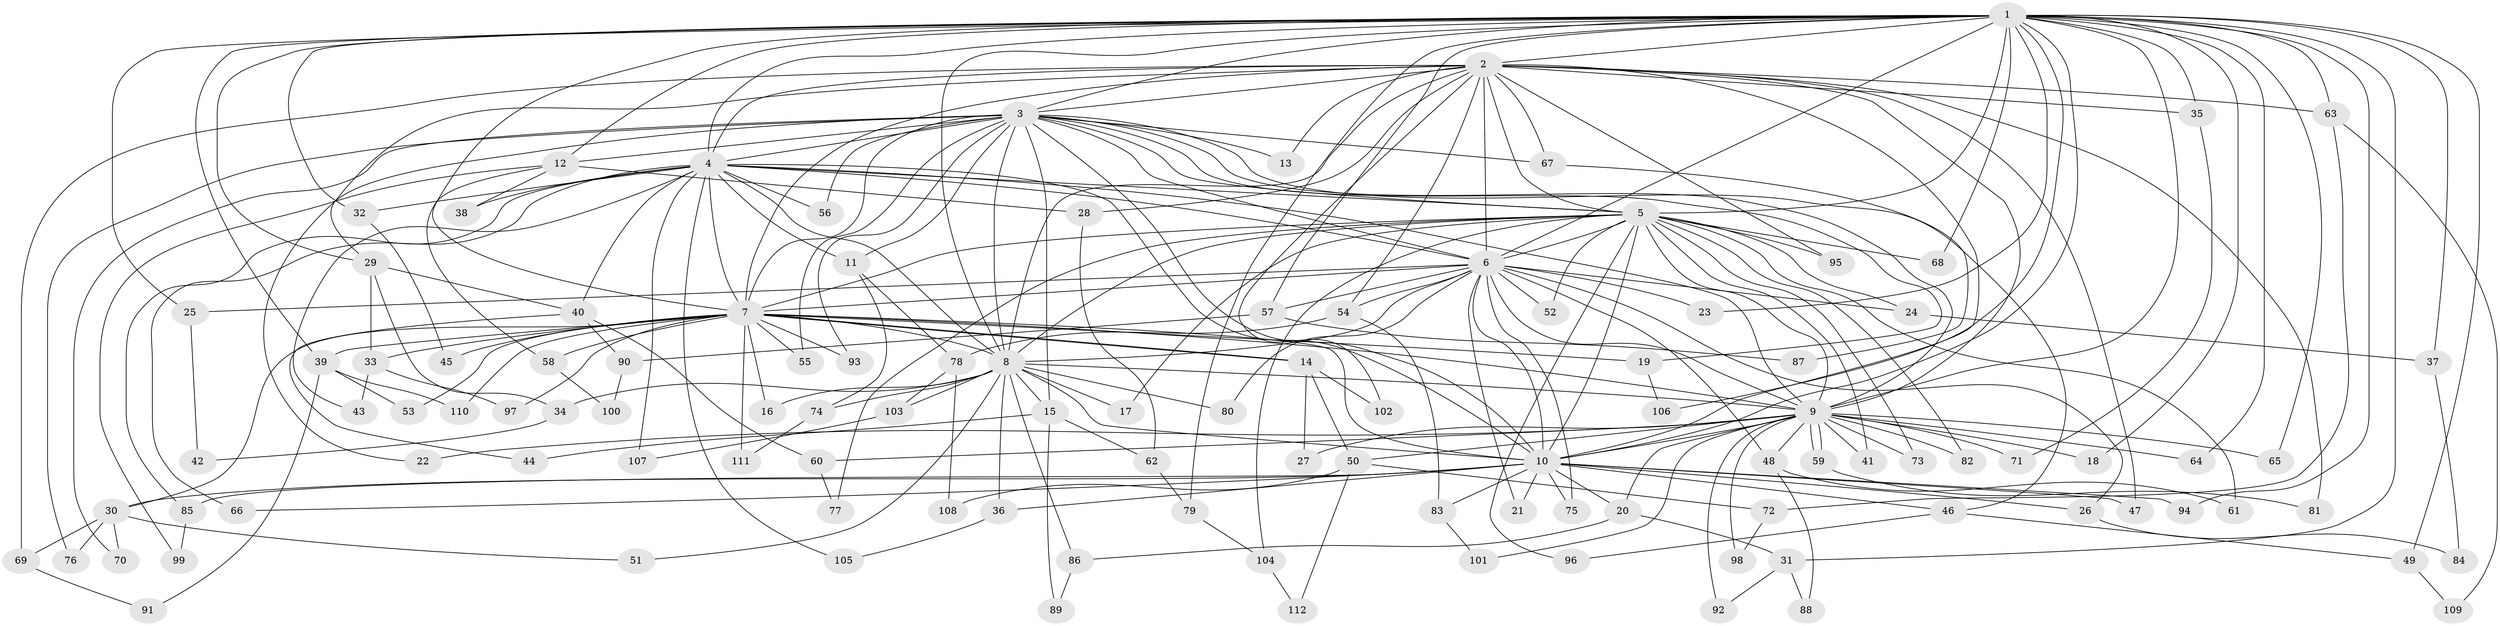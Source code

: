 // Generated by graph-tools (version 1.1) at 2025/14/03/09/25 04:14:06]
// undirected, 112 vertices, 249 edges
graph export_dot {
graph [start="1"]
  node [color=gray90,style=filled];
  1;
  2;
  3;
  4;
  5;
  6;
  7;
  8;
  9;
  10;
  11;
  12;
  13;
  14;
  15;
  16;
  17;
  18;
  19;
  20;
  21;
  22;
  23;
  24;
  25;
  26;
  27;
  28;
  29;
  30;
  31;
  32;
  33;
  34;
  35;
  36;
  37;
  38;
  39;
  40;
  41;
  42;
  43;
  44;
  45;
  46;
  47;
  48;
  49;
  50;
  51;
  52;
  53;
  54;
  55;
  56;
  57;
  58;
  59;
  60;
  61;
  62;
  63;
  64;
  65;
  66;
  67;
  68;
  69;
  70;
  71;
  72;
  73;
  74;
  75;
  76;
  77;
  78;
  79;
  80;
  81;
  82;
  83;
  84;
  85;
  86;
  87;
  88;
  89;
  90;
  91;
  92;
  93;
  94;
  95;
  96;
  97;
  98;
  99;
  100;
  101;
  102;
  103;
  104;
  105;
  106;
  107;
  108;
  109;
  110;
  111;
  112;
  1 -- 2;
  1 -- 3;
  1 -- 4;
  1 -- 5;
  1 -- 6;
  1 -- 7;
  1 -- 8;
  1 -- 9;
  1 -- 10;
  1 -- 12;
  1 -- 18;
  1 -- 23;
  1 -- 25;
  1 -- 29;
  1 -- 31;
  1 -- 32;
  1 -- 35;
  1 -- 37;
  1 -- 39;
  1 -- 49;
  1 -- 57;
  1 -- 63;
  1 -- 64;
  1 -- 65;
  1 -- 68;
  1 -- 79;
  1 -- 94;
  1 -- 106;
  2 -- 3;
  2 -- 4;
  2 -- 5;
  2 -- 6;
  2 -- 7;
  2 -- 8;
  2 -- 9;
  2 -- 10;
  2 -- 13;
  2 -- 28;
  2 -- 29;
  2 -- 35;
  2 -- 47;
  2 -- 54;
  2 -- 63;
  2 -- 67;
  2 -- 69;
  2 -- 81;
  2 -- 95;
  2 -- 102;
  3 -- 4;
  3 -- 5;
  3 -- 6;
  3 -- 7;
  3 -- 8;
  3 -- 9;
  3 -- 10;
  3 -- 11;
  3 -- 12;
  3 -- 13;
  3 -- 15;
  3 -- 19;
  3 -- 22;
  3 -- 46;
  3 -- 55;
  3 -- 56;
  3 -- 67;
  3 -- 70;
  3 -- 76;
  3 -- 93;
  4 -- 5;
  4 -- 6;
  4 -- 7;
  4 -- 8;
  4 -- 9;
  4 -- 10;
  4 -- 11;
  4 -- 32;
  4 -- 38;
  4 -- 40;
  4 -- 43;
  4 -- 56;
  4 -- 66;
  4 -- 85;
  4 -- 105;
  4 -- 107;
  5 -- 6;
  5 -- 7;
  5 -- 8;
  5 -- 9;
  5 -- 10;
  5 -- 17;
  5 -- 24;
  5 -- 41;
  5 -- 52;
  5 -- 61;
  5 -- 68;
  5 -- 73;
  5 -- 77;
  5 -- 82;
  5 -- 95;
  5 -- 96;
  5 -- 104;
  6 -- 7;
  6 -- 8;
  6 -- 9;
  6 -- 10;
  6 -- 21;
  6 -- 23;
  6 -- 24;
  6 -- 25;
  6 -- 26;
  6 -- 48;
  6 -- 52;
  6 -- 54;
  6 -- 57;
  6 -- 75;
  6 -- 80;
  7 -- 8;
  7 -- 9;
  7 -- 10;
  7 -- 14;
  7 -- 14;
  7 -- 16;
  7 -- 19;
  7 -- 30;
  7 -- 33;
  7 -- 39;
  7 -- 45;
  7 -- 53;
  7 -- 55;
  7 -- 58;
  7 -- 93;
  7 -- 97;
  7 -- 110;
  7 -- 111;
  8 -- 9;
  8 -- 10;
  8 -- 15;
  8 -- 16;
  8 -- 17;
  8 -- 34;
  8 -- 36;
  8 -- 51;
  8 -- 74;
  8 -- 80;
  8 -- 86;
  8 -- 103;
  9 -- 10;
  9 -- 18;
  9 -- 20;
  9 -- 22;
  9 -- 27;
  9 -- 41;
  9 -- 48;
  9 -- 50;
  9 -- 59;
  9 -- 59;
  9 -- 60;
  9 -- 64;
  9 -- 65;
  9 -- 71;
  9 -- 73;
  9 -- 82;
  9 -- 92;
  9 -- 98;
  9 -- 101;
  10 -- 20;
  10 -- 21;
  10 -- 26;
  10 -- 30;
  10 -- 36;
  10 -- 46;
  10 -- 47;
  10 -- 66;
  10 -- 75;
  10 -- 83;
  10 -- 85;
  10 -- 94;
  11 -- 74;
  11 -- 78;
  12 -- 28;
  12 -- 38;
  12 -- 58;
  12 -- 99;
  14 -- 27;
  14 -- 50;
  14 -- 102;
  15 -- 44;
  15 -- 62;
  15 -- 89;
  19 -- 106;
  20 -- 31;
  20 -- 86;
  24 -- 37;
  25 -- 42;
  26 -- 84;
  28 -- 62;
  29 -- 33;
  29 -- 34;
  29 -- 40;
  30 -- 51;
  30 -- 69;
  30 -- 70;
  30 -- 76;
  31 -- 88;
  31 -- 92;
  32 -- 45;
  33 -- 43;
  33 -- 97;
  34 -- 42;
  35 -- 71;
  36 -- 105;
  37 -- 84;
  39 -- 53;
  39 -- 91;
  39 -- 110;
  40 -- 44;
  40 -- 60;
  40 -- 90;
  46 -- 49;
  46 -- 96;
  48 -- 61;
  48 -- 88;
  49 -- 109;
  50 -- 72;
  50 -- 108;
  50 -- 112;
  54 -- 78;
  54 -- 83;
  57 -- 87;
  57 -- 90;
  58 -- 100;
  59 -- 81;
  60 -- 77;
  62 -- 79;
  63 -- 72;
  63 -- 109;
  67 -- 87;
  69 -- 91;
  72 -- 98;
  74 -- 111;
  78 -- 103;
  78 -- 108;
  79 -- 104;
  83 -- 101;
  85 -- 99;
  86 -- 89;
  90 -- 100;
  103 -- 107;
  104 -- 112;
}
